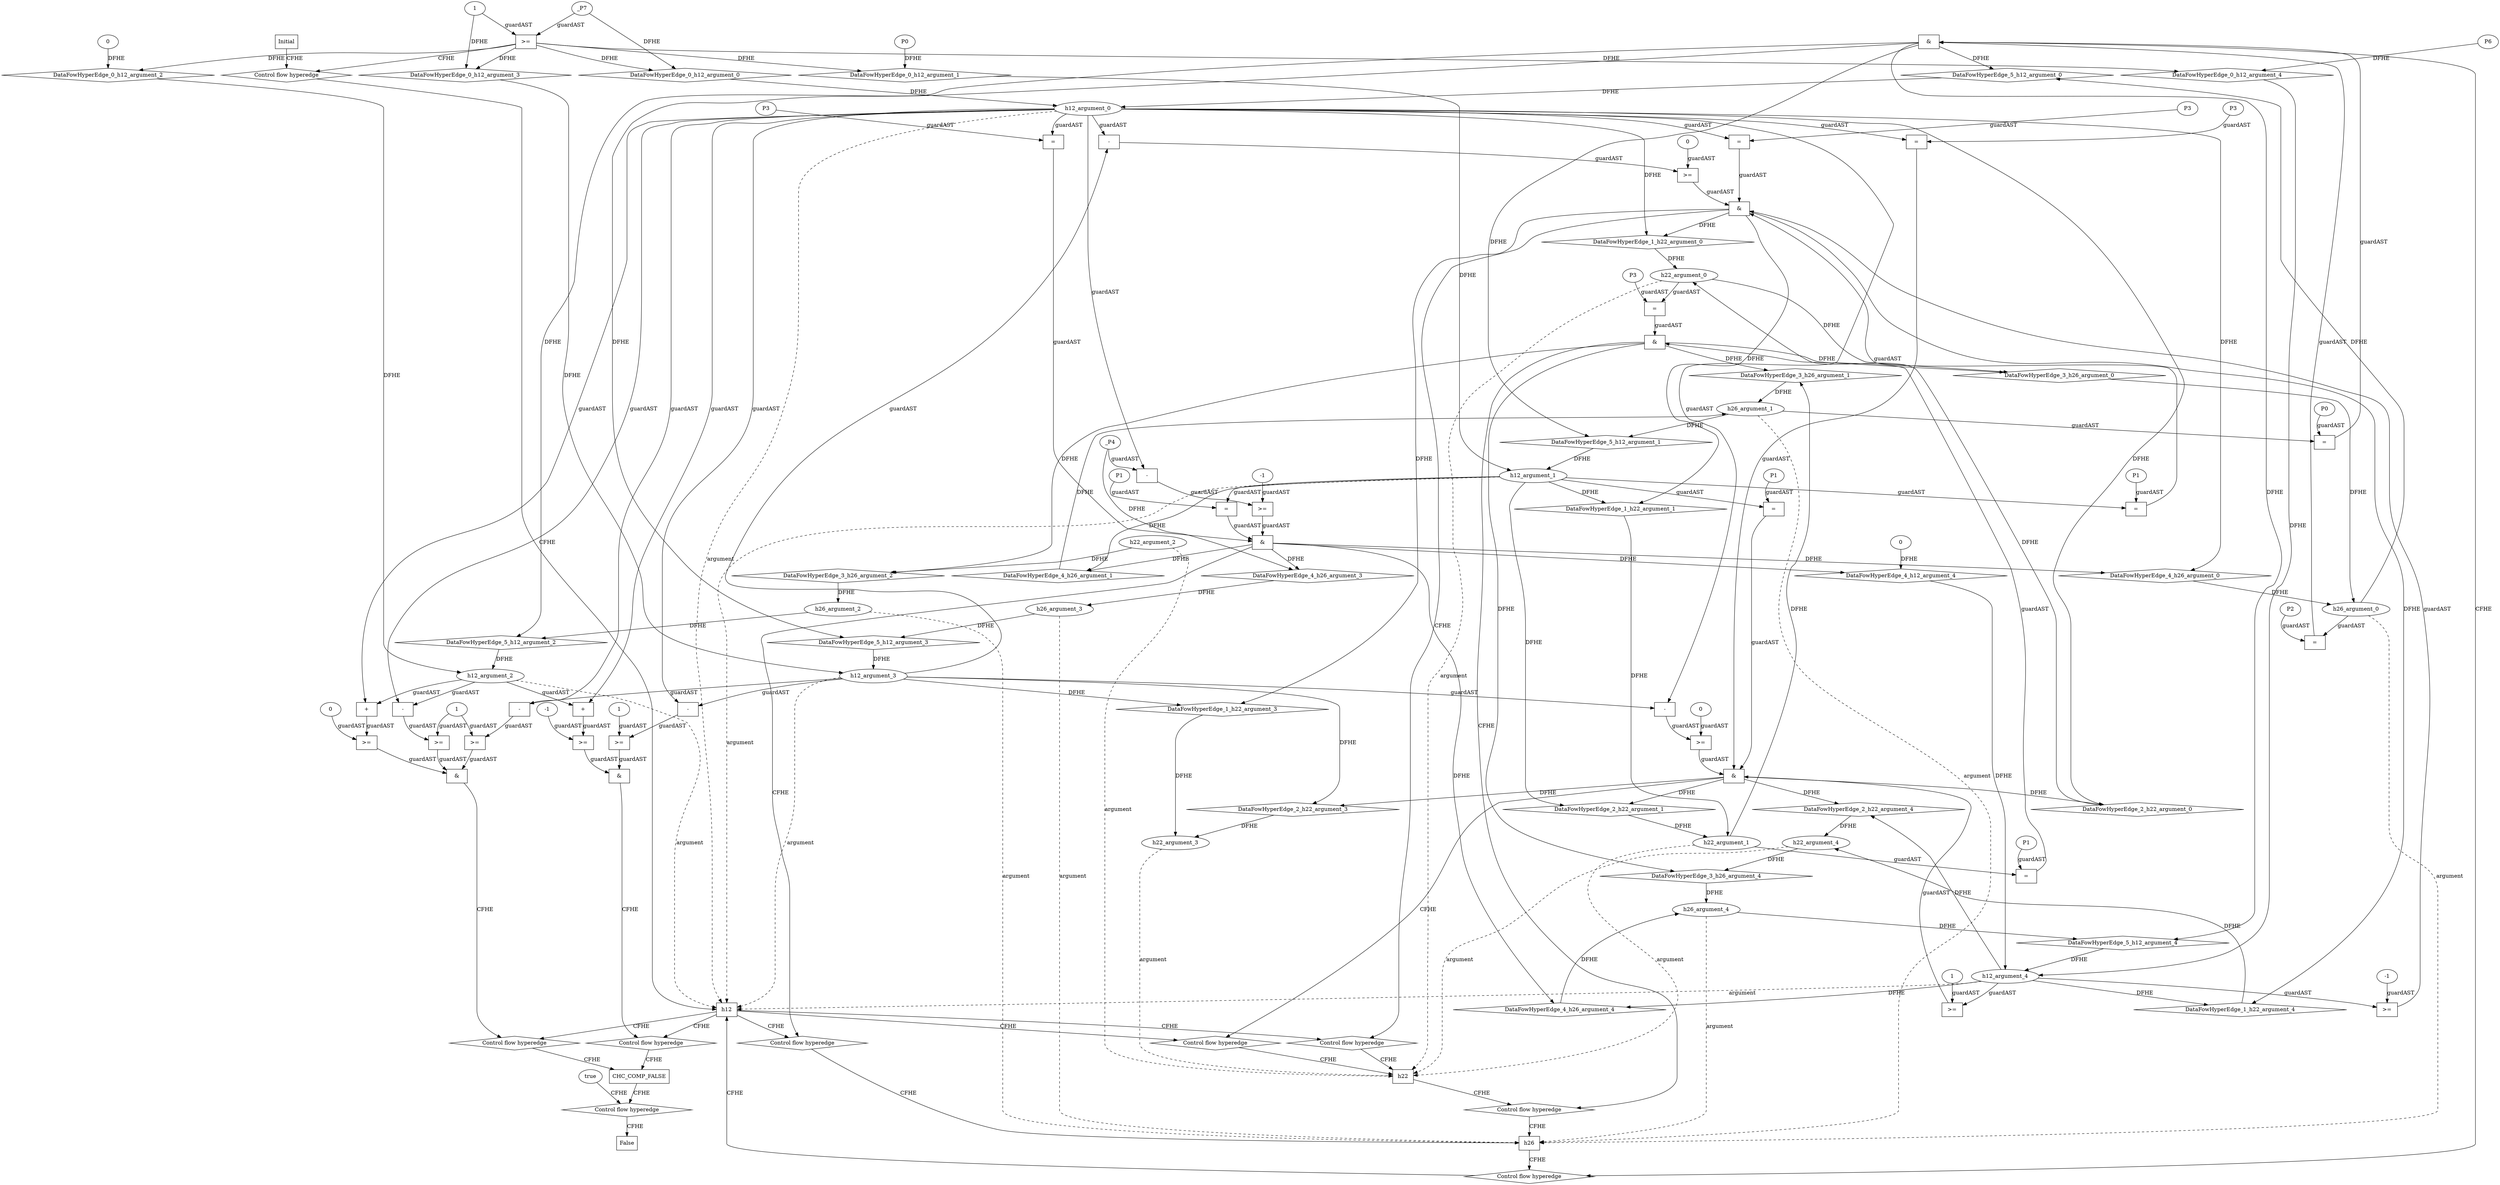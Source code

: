 // Horn Graph
digraph {
	"xxxh12___Initial_0xxxdataFlow_0_node_0" [label="0"  nodeName="xxxh12___Initial_0xxxdataFlow_0_node_0" class=IdealInt GNNNodeID=5]
	"xxxh12___Initial_0xxxdataFlow1_node_0" [label="P0"  nodeName="xxxh12___Initial_0xxxdataFlow1_node_0" class=symbolicConstant GNNNodeID=6]
	"xxxh12___Initial_0xxxdataFlow2_node_0" [label="P6"  nodeName="xxxh12___Initial_0xxxdataFlow2_node_0" class=symbolicConstant GNNNodeID=7]
	"xxxh12___Initial_0xxxdataFlow3_node_0" [label="_P7"  nodeName="xxxh12___Initial_0xxxdataFlow3_node_0" class=symbolicConstant GNNNodeID=8]
	"xxxh12___Initial_0xxxdataFlow4_node_0" [label="1"  nodeName="xxxh12___Initial_0xxxdataFlow4_node_0" class=IdealInt GNNNodeID=9]
	"xxxh12___Initial_0xxxguard_0_node_0" [label=">="  nodeName="xxxh12___Initial_0xxxguard_0_node_0" class=Operator GNNNodeID=10 shape=rect]
		"xxxh12___Initial_0xxxdataFlow3_node_0" -> "xxxh12___Initial_0xxxguard_0_node_0" [ label="guardAST"]
		"xxxh12___Initial_0xxxdataFlow4_node_0" -> "xxxh12___Initial_0xxxguard_0_node_0" [ label="guardAST"]
	"xxxh22___h12_1xxxguard_0_node_0" [label=">="  nodeName="xxxh22___h12_1xxxguard_0_node_0" class=Operator GNNNodeID=16 shape=rect]
	"xxxh22___h12_1xxxguard_0_node_1" [label="-1"  nodeName="xxxh22___h12_1xxxguard_0_node_1" class=IdealInt GNNNodeID=17]
		"xxxh22___h12_1xxxguard_0_node_1" -> "xxxh22___h12_1xxxguard_0_node_0" [ label="guardAST"]
		"h12_argument_4" -> "xxxh22___h12_1xxxguard_0_node_0" [ label="guardAST"]
	"xxxh22___h12_1xxxguard1_node_0" [label=">="  nodeName="xxxh22___h12_1xxxguard1_node_0" class=Operator GNNNodeID=18 shape=rect]
	"xxxh22___h12_1xxxguard1_node_1" [label="0"  nodeName="xxxh22___h12_1xxxguard1_node_1" class=IdealInt GNNNodeID=19]
	"xxxh22___h12_1xxxguard1_node_2" [label="-"  nodeName="xxxh22___h12_1xxxguard1_node_2" class=Operator GNNNodeID=20 shape=rect]
		"xxxh22___h12_1xxxguard1_node_1" -> "xxxh22___h12_1xxxguard1_node_0" [ label="guardAST"]
		"xxxh22___h12_1xxxguard1_node_2" -> "xxxh22___h12_1xxxguard1_node_0" [ label="guardAST"]
		"h12_argument_3" -> "xxxh22___h12_1xxxguard1_node_2" [ label="guardAST"]
		"h12_argument_0" -> "xxxh22___h12_1xxxguard1_node_2" [ label="guardAST"]
	"xxxh22___h12_1xxxguard2_node_0" [label="="  nodeName="xxxh22___h12_1xxxguard2_node_0" class=Operator GNNNodeID=21 shape=rect]
	"xxxh22___h12_1xxxguard2_node_1" [label="P3"  nodeName="xxxh22___h12_1xxxguard2_node_1" class=symbolicConstant GNNNodeID=22]
		"xxxh22___h12_1xxxguard2_node_1" -> "xxxh22___h12_1xxxguard2_node_0" [ label="guardAST"]
		"h12_argument_0" -> "xxxh22___h12_1xxxguard2_node_0" [ label="guardAST"]
	"xxxh22___h12_1xxxguard3_node_0" [label="="  nodeName="xxxh22___h12_1xxxguard3_node_0" class=Operator GNNNodeID=23 shape=rect]
	"xxxh22___h12_1xxxguard3_node_1" [label="P1"  nodeName="xxxh22___h12_1xxxguard3_node_1" class=symbolicConstant GNNNodeID=24]
		"xxxh22___h12_1xxxguard3_node_1" -> "xxxh22___h12_1xxxguard3_node_0" [ label="guardAST"]
		"h12_argument_1" -> "xxxh22___h12_1xxxguard3_node_0" [ label="guardAST"]
	"xxxh22___h12_2xxxguard_0_node_0" [label=">="  nodeName="xxxh22___h12_2xxxguard_0_node_0" class=Operator GNNNodeID=25 shape=rect]
	"xxxh22___h12_2xxxguard_0_node_2" [label="1"  nodeName="xxxh22___h12_2xxxguard_0_node_2" class=IdealInt GNNNodeID=26]
		"h12_argument_4" -> "xxxh22___h12_2xxxguard_0_node_0" [ label="guardAST"]
		"xxxh22___h12_2xxxguard_0_node_2" -> "xxxh22___h12_2xxxguard_0_node_0" [ label="guardAST"]
	"xxxh22___h12_2xxxguard1_node_0" [label=">="  nodeName="xxxh22___h12_2xxxguard1_node_0" class=Operator GNNNodeID=27 shape=rect]
	"xxxh22___h12_2xxxguard1_node_1" [label="0"  nodeName="xxxh22___h12_2xxxguard1_node_1" class=IdealInt GNNNodeID=28]
	"xxxh22___h12_2xxxguard1_node_2" [label="-"  nodeName="xxxh22___h12_2xxxguard1_node_2" class=Operator GNNNodeID=29 shape=rect]
		"xxxh22___h12_2xxxguard1_node_1" -> "xxxh22___h12_2xxxguard1_node_0" [ label="guardAST"]
		"xxxh22___h12_2xxxguard1_node_2" -> "xxxh22___h12_2xxxguard1_node_0" [ label="guardAST"]
		"h12_argument_3" -> "xxxh22___h12_2xxxguard1_node_2" [ label="guardAST"]
		"h12_argument_0" -> "xxxh22___h12_2xxxguard1_node_2" [ label="guardAST"]
	"xxxh22___h12_2xxxguard2_node_0" [label="="  nodeName="xxxh22___h12_2xxxguard2_node_0" class=Operator GNNNodeID=30 shape=rect]
	"xxxh22___h12_2xxxguard2_node_1" [label="P3"  nodeName="xxxh22___h12_2xxxguard2_node_1" class=symbolicConstant GNNNodeID=31]
		"xxxh22___h12_2xxxguard2_node_1" -> "xxxh22___h12_2xxxguard2_node_0" [ label="guardAST"]
		"h12_argument_0" -> "xxxh22___h12_2xxxguard2_node_0" [ label="guardAST"]
	"xxxh22___h12_2xxxguard3_node_0" [label="="  nodeName="xxxh22___h12_2xxxguard3_node_0" class=Operator GNNNodeID=32 shape=rect]
	"xxxh22___h12_2xxxguard3_node_1" [label="P1"  nodeName="xxxh22___h12_2xxxguard3_node_1" class=symbolicConstant GNNNodeID=33]
		"xxxh22___h12_2xxxguard3_node_1" -> "xxxh22___h12_2xxxguard3_node_0" [ label="guardAST"]
		"h12_argument_1" -> "xxxh22___h12_2xxxguard3_node_0" [ label="guardAST"]
	"xxxh26___h22_3xxxguard_0_node_0" [label="="  nodeName="xxxh26___h22_3xxxguard_0_node_0" class=Operator GNNNodeID=39 shape=rect]
	"xxxh26___h22_3xxxguard_0_node_1" [label="P3"  nodeName="xxxh26___h22_3xxxguard_0_node_1" class=symbolicConstant GNNNodeID=40]
		"xxxh26___h22_3xxxguard_0_node_1" -> "xxxh26___h22_3xxxguard_0_node_0" [ label="guardAST"]
		"h22_argument_0" -> "xxxh26___h22_3xxxguard_0_node_0" [ label="guardAST"]
	"xxxh26___h22_3xxxguard1_node_0" [label="="  nodeName="xxxh26___h22_3xxxguard1_node_0" class=Operator GNNNodeID=41 shape=rect]
	"xxxh26___h22_3xxxguard1_node_1" [label="P1"  nodeName="xxxh26___h22_3xxxguard1_node_1" class=symbolicConstant GNNNodeID=42]
		"xxxh26___h22_3xxxguard1_node_1" -> "xxxh26___h22_3xxxguard1_node_0" [ label="guardAST"]
		"h22_argument_1" -> "xxxh26___h22_3xxxguard1_node_0" [ label="guardAST"]
	"xxxh26___h12_4xxxdataFlow_0_node_0" [label="_P4"  nodeName="xxxh26___h12_4xxxdataFlow_0_node_0" class=symbolicConstant GNNNodeID=43]
	"xxxh26___h12_4xxxguard_0_node_0" [label=">="  nodeName="xxxh26___h12_4xxxguard_0_node_0" class=Operator GNNNodeID=44 shape=rect]
	"xxxh26___h12_4xxxguard_0_node_1" [label="-"  nodeName="xxxh26___h12_4xxxguard_0_node_1" class=Operator GNNNodeID=45 shape=rect]
	"xxxh26___h12_4xxxguard_0_node_4" [label="-1"  nodeName="xxxh26___h12_4xxxguard_0_node_4" class=IdealInt GNNNodeID=46]
		"xxxh26___h12_4xxxguard_0_node_1" -> "xxxh26___h12_4xxxguard_0_node_0" [ label="guardAST"]
		"xxxh26___h12_4xxxguard_0_node_4" -> "xxxh26___h12_4xxxguard_0_node_0" [ label="guardAST"]
		"h12_argument_0" -> "xxxh26___h12_4xxxguard_0_node_1" [ label="guardAST"]
		"xxxh26___h12_4xxxdataFlow_0_node_0" -> "xxxh26___h12_4xxxguard_0_node_1" [ label="guardAST"]
	"xxxh26___h12_4xxxguard1_node_0" [label="="  nodeName="xxxh26___h12_4xxxguard1_node_0" class=Operator GNNNodeID=47 shape=rect]
	"xxxh26___h12_4xxxguard1_node_1" [label="P3"  nodeName="xxxh26___h12_4xxxguard1_node_1" class=symbolicConstant GNNNodeID=48]
		"xxxh26___h12_4xxxguard1_node_1" -> "xxxh26___h12_4xxxguard1_node_0" [ label="guardAST"]
		"h12_argument_0" -> "xxxh26___h12_4xxxguard1_node_0" [ label="guardAST"]
	"xxxh26___h12_4xxxguard2_node_0" [label="="  nodeName="xxxh26___h12_4xxxguard2_node_0" class=Operator GNNNodeID=49 shape=rect]
	"xxxh26___h12_4xxxguard2_node_1" [label="P1"  nodeName="xxxh26___h12_4xxxguard2_node_1" class=symbolicConstant GNNNodeID=50]
		"xxxh26___h12_4xxxguard2_node_1" -> "xxxh26___h12_4xxxguard2_node_0" [ label="guardAST"]
		"h12_argument_1" -> "xxxh26___h12_4xxxguard2_node_0" [ label="guardAST"]
	"xxxh12___h26_5xxxguard_0_node_0" [label="="  nodeName="xxxh12___h26_5xxxguard_0_node_0" class=Operator GNNNodeID=51 shape=rect]
	"xxxh12___h26_5xxxguard_0_node_1" [label="P2"  nodeName="xxxh12___h26_5xxxguard_0_node_1" class=symbolicConstant GNNNodeID=52]
		"xxxh12___h26_5xxxguard_0_node_1" -> "xxxh12___h26_5xxxguard_0_node_0" [ label="guardAST"]
		"h26_argument_0" -> "xxxh12___h26_5xxxguard_0_node_0" [ label="guardAST"]
	"xxxh12___h26_5xxxguard1_node_0" [label="="  nodeName="xxxh12___h26_5xxxguard1_node_0" class=Operator GNNNodeID=53 shape=rect]
	"xxxh12___h26_5xxxguard1_node_1" [label="P0"  nodeName="xxxh12___h26_5xxxguard1_node_1" class=symbolicConstant GNNNodeID=54]
		"xxxh12___h26_5xxxguard1_node_1" -> "xxxh12___h26_5xxxguard1_node_0" [ label="guardAST"]
		"h26_argument_1" -> "xxxh12___h26_5xxxguard1_node_0" [ label="guardAST"]
	"xxxCHC_COMP_FALSE___h12_6xxxguard_0_node_0" [label=">="  nodeName="xxxCHC_COMP_FALSE___h12_6xxxguard_0_node_0" class=Operator GNNNodeID=55 shape=rect]
	"xxxCHC_COMP_FALSE___h12_6xxxguard_0_node_1" [label="-1"  nodeName="xxxCHC_COMP_FALSE___h12_6xxxguard_0_node_1" class=IdealInt GNNNodeID=56]
	"xxxCHC_COMP_FALSE___h12_6xxxguard_0_node_2" [label="+"  nodeName="xxxCHC_COMP_FALSE___h12_6xxxguard_0_node_2" class=Operator GNNNodeID=57 shape=rect]
		"xxxCHC_COMP_FALSE___h12_6xxxguard_0_node_1" -> "xxxCHC_COMP_FALSE___h12_6xxxguard_0_node_0" [ label="guardAST"]
		"xxxCHC_COMP_FALSE___h12_6xxxguard_0_node_2" -> "xxxCHC_COMP_FALSE___h12_6xxxguard_0_node_0" [ label="guardAST"]
		"h12_argument_2" -> "xxxCHC_COMP_FALSE___h12_6xxxguard_0_node_2" [ label="guardAST"]
		"h12_argument_0" -> "xxxCHC_COMP_FALSE___h12_6xxxguard_0_node_2" [ label="guardAST"]
	"xxxCHC_COMP_FALSE___h12_6xxxguard1_node_0" [label=">="  nodeName="xxxCHC_COMP_FALSE___h12_6xxxguard1_node_0" class=Operator GNNNodeID=58 shape=rect]
	"xxxCHC_COMP_FALSE___h12_6xxxguard1_node_1" [label="-"  nodeName="xxxCHC_COMP_FALSE___h12_6xxxguard1_node_1" class=Operator GNNNodeID=59 shape=rect]
	"xxxCHC_COMP_FALSE___h12_6xxxguard1_node_4" [label="1"  nodeName="xxxCHC_COMP_FALSE___h12_6xxxguard1_node_4" class=IdealInt GNNNodeID=60]
		"xxxCHC_COMP_FALSE___h12_6xxxguard1_node_1" -> "xxxCHC_COMP_FALSE___h12_6xxxguard1_node_0" [ label="guardAST"]
		"xxxCHC_COMP_FALSE___h12_6xxxguard1_node_4" -> "xxxCHC_COMP_FALSE___h12_6xxxguard1_node_0" [ label="guardAST"]
		"h12_argument_3" -> "xxxCHC_COMP_FALSE___h12_6xxxguard1_node_1" [ label="guardAST"]
		"h12_argument_0" -> "xxxCHC_COMP_FALSE___h12_6xxxguard1_node_1" [ label="guardAST"]
	"xxxCHC_COMP_FALSE___h12_7xxxguard_0_node_0" [label=">="  nodeName="xxxCHC_COMP_FALSE___h12_7xxxguard_0_node_0" class=Operator GNNNodeID=61 shape=rect]
	"xxxCHC_COMP_FALSE___h12_7xxxguard_0_node_1" [label="-"  nodeName="xxxCHC_COMP_FALSE___h12_7xxxguard_0_node_1" class=Operator GNNNodeID=62 shape=rect]
	"xxxCHC_COMP_FALSE___h12_7xxxguard_0_node_4" [label="1"  nodeName="xxxCHC_COMP_FALSE___h12_7xxxguard_0_node_4" class=IdealInt GNNNodeID=63]
		"xxxCHC_COMP_FALSE___h12_7xxxguard_0_node_1" -> "xxxCHC_COMP_FALSE___h12_7xxxguard_0_node_0" [ label="guardAST"]
		"xxxCHC_COMP_FALSE___h12_7xxxguard_0_node_4" -> "xxxCHC_COMP_FALSE___h12_7xxxguard_0_node_0" [ label="guardAST"]
		"h12_argument_2" -> "xxxCHC_COMP_FALSE___h12_7xxxguard_0_node_1" [ label="guardAST"]
		"h12_argument_0" -> "xxxCHC_COMP_FALSE___h12_7xxxguard_0_node_1" [ label="guardAST"]
	"xxxCHC_COMP_FALSE___h12_7xxxguard1_node_0" [label=">="  nodeName="xxxCHC_COMP_FALSE___h12_7xxxguard1_node_0" class=Operator GNNNodeID=64 shape=rect]
	"xxxCHC_COMP_FALSE___h12_7xxxguard1_node_1" [label="+"  nodeName="xxxCHC_COMP_FALSE___h12_7xxxguard1_node_1" class=Operator GNNNodeID=65 shape=rect]
	"xxxCHC_COMP_FALSE___h12_7xxxguard1_node_4" [label="0"  nodeName="xxxCHC_COMP_FALSE___h12_7xxxguard1_node_4" class=IdealInt GNNNodeID=66]
		"xxxCHC_COMP_FALSE___h12_7xxxguard1_node_1" -> "xxxCHC_COMP_FALSE___h12_7xxxguard1_node_0" [ label="guardAST"]
		"xxxCHC_COMP_FALSE___h12_7xxxguard1_node_4" -> "xxxCHC_COMP_FALSE___h12_7xxxguard1_node_0" [ label="guardAST"]
		"h12_argument_2" -> "xxxCHC_COMP_FALSE___h12_7xxxguard1_node_1" [ label="guardAST"]
		"h12_argument_0" -> "xxxCHC_COMP_FALSE___h12_7xxxguard1_node_1" [ label="guardAST"]
	"xxxCHC_COMP_FALSE___h12_7xxxguard2_node_0" [label=">="  nodeName="xxxCHC_COMP_FALSE___h12_7xxxguard2_node_0" class=Operator GNNNodeID=67 shape=rect]
	"xxxCHC_COMP_FALSE___h12_7xxxguard2_node_1" [label="-"  nodeName="xxxCHC_COMP_FALSE___h12_7xxxguard2_node_1" class=Operator GNNNodeID=68 shape=rect]
		"xxxCHC_COMP_FALSE___h12_7xxxguard2_node_1" -> "xxxCHC_COMP_FALSE___h12_7xxxguard2_node_0" [ label="guardAST"]
		"xxxCHC_COMP_FALSE___h12_7xxxguard_0_node_4" -> "xxxCHC_COMP_FALSE___h12_7xxxguard2_node_0" [ label="guardAST"]
		"h12_argument_3" -> "xxxCHC_COMP_FALSE___h12_7xxxguard2_node_1" [ label="guardAST"]
		"h12_argument_0" -> "xxxCHC_COMP_FALSE___h12_7xxxguard2_node_1" [ label="guardAST"]
	"xxxFALSE___CHC_COMP_FALSE_8xxxguard_0_node_0" [label="true"  nodeName="xxxFALSE___CHC_COMP_FALSE_8xxxguard_0_node_0" class=Constant GNNNodeID=69]
	"CHC_COMP_FALSE" [label="CHC_COMP_FALSE"  nodeName="CHC_COMP_FALSE" class=CONTROL GNNNodeID=70 shape="rect"]
	"h12" [label="h12"  nodeName="h12" class=CONTROL GNNNodeID=71 shape="rect"]
	"h22" [label="h22"  nodeName="h22" class=CONTROL GNNNodeID=72 shape="rect"]
	"h26" [label="h26"  nodeName="h26" class=CONTROL GNNNodeID=73 shape="rect"]
	"FALSE" [label="False"  nodeName=False class=CONTROL GNNNodeID=74 shape="rect"]
	"Initial" [label="Initial"  nodeName=Initial class=CONTROL GNNNodeID=75 shape="rect"]
	"ControlFowHyperEdge_0" [label="Control flow hyperedge"  hyperEdgeNodeID=0 nodeName=ControlFowHyperEdge_0 class=controlFlowHyperEdge shape="diamond"]
		"Initial" -> ControlFowHyperEdge_0 [ label="CFHE"]
		"ControlFowHyperEdge_0" -> "h12" [ label="CFHE"]
	"ControlFowHyperEdge_1" [label="Control flow hyperedge"  hyperEdgeNodeID=1 nodeName=ControlFowHyperEdge_1 class=controlFlowHyperEdge shape="diamond"]
		"h12" -> ControlFowHyperEdge_1 [ label="CFHE"]
		"ControlFowHyperEdge_1" -> "h22" [ label="CFHE"]
	"ControlFowHyperEdge_2" [label="Control flow hyperedge"  hyperEdgeNodeID=2 nodeName=ControlFowHyperEdge_2 class=controlFlowHyperEdge shape="diamond"]
		"h12" -> ControlFowHyperEdge_2 [ label="CFHE"]
		"ControlFowHyperEdge_2" -> "h22" [ label="CFHE"]
	"ControlFowHyperEdge_3" [label="Control flow hyperedge"  hyperEdgeNodeID=3 nodeName=ControlFowHyperEdge_3 class=controlFlowHyperEdge shape="diamond"]
		"h22" -> ControlFowHyperEdge_3 [ label="CFHE"]
		"ControlFowHyperEdge_3" -> "h26" [ label="CFHE"]
	"ControlFowHyperEdge_4" [label="Control flow hyperedge"  hyperEdgeNodeID=4 nodeName=ControlFowHyperEdge_4 class=controlFlowHyperEdge shape="diamond"]
		"h12" -> ControlFowHyperEdge_4 [ label="CFHE"]
		"ControlFowHyperEdge_4" -> "h26" [ label="CFHE"]
	"ControlFowHyperEdge_5" [label="Control flow hyperedge"  hyperEdgeNodeID=5 nodeName=ControlFowHyperEdge_5 class=controlFlowHyperEdge shape="diamond"]
		"h26" -> ControlFowHyperEdge_5 [ label="CFHE"]
		"ControlFowHyperEdge_5" -> "h12" [ label="CFHE"]
	"ControlFowHyperEdge_6" [label="Control flow hyperedge"  hyperEdgeNodeID=6 nodeName=ControlFowHyperEdge_6 class=controlFlowHyperEdge shape="diamond"]
		"h12" -> ControlFowHyperEdge_6 [ label="CFHE"]
		"ControlFowHyperEdge_6" -> "CHC_COMP_FALSE" [ label="CFHE"]
	"ControlFowHyperEdge_7" [label="Control flow hyperedge"  hyperEdgeNodeID=7 nodeName=ControlFowHyperEdge_7 class=controlFlowHyperEdge shape="diamond"]
		"h12" -> ControlFowHyperEdge_7 [ label="CFHE"]
		"ControlFowHyperEdge_7" -> "CHC_COMP_FALSE" [ label="CFHE"]
	"ControlFowHyperEdge_8" [label="Control flow hyperedge"  hyperEdgeNodeID=8 nodeName=ControlFowHyperEdge_8 class=controlFlowHyperEdge shape="diamond"]
		"CHC_COMP_FALSE" -> ControlFowHyperEdge_8 [ label="CFHE"]
		"ControlFowHyperEdge_8" -> "FALSE" [ label="CFHE"]
	"h12_argument_0" [label="h12_argument_0"  nodeName=argument0 class=argument shape=oval GNNNodeID=76 head="h12"]
		"h12_argument_0" -> "h12" [ label="argument" style=dashed]
	"h12_argument_1" [label="h12_argument_1"  nodeName=argument1 class=argument shape=oval GNNNodeID=76 head="h12"]
		"h12_argument_1" -> "h12" [ label="argument" style=dashed]
	"h12_argument_2" [label="h12_argument_2"  nodeName=argument2 class=argument shape=oval GNNNodeID=76 head="h12"]
		"h12_argument_2" -> "h12" [ label="argument" style=dashed]
	"h12_argument_3" [label="h12_argument_3"  nodeName=argument3 class=argument shape=oval GNNNodeID=76 head="h12"]
		"h12_argument_3" -> "h12" [ label="argument" style=dashed]
	"h12_argument_4" [label="h12_argument_4"  nodeName=argument4 class=argument shape=oval GNNNodeID=76 head="h12"]
		"h12_argument_4" -> "h12" [ label="argument" style=dashed]
	"h22_argument_0" [label="h22_argument_0"  nodeName=argument0 class=argument shape=oval GNNNodeID=76 head="h22"]
		"h22_argument_0" -> "h22" [ label="argument" style=dashed]
	"h22_argument_1" [label="h22_argument_1"  nodeName=argument1 class=argument shape=oval GNNNodeID=76 head="h22"]
		"h22_argument_1" -> "h22" [ label="argument" style=dashed]
	"h22_argument_2" [label="h22_argument_2"  nodeName=argument2 class=argument shape=oval GNNNodeID=76 head="h22"]
		"h22_argument_2" -> "h22" [ label="argument" style=dashed]
	"h22_argument_3" [label="h22_argument_3"  nodeName=argument3 class=argument shape=oval GNNNodeID=76 head="h22"]
		"h22_argument_3" -> "h22" [ label="argument" style=dashed]
	"h22_argument_4" [label="h22_argument_4"  nodeName=argument4 class=argument shape=oval GNNNodeID=76 head="h22"]
		"h22_argument_4" -> "h22" [ label="argument" style=dashed]
	"h26_argument_0" [label="h26_argument_0"  nodeName=argument0 class=argument shape=oval GNNNodeID=76 head="h26"]
		"h26_argument_0" -> "h26" [ label="argument" style=dashed]
	"h26_argument_1" [label="h26_argument_1"  nodeName=argument1 class=argument shape=oval GNNNodeID=76 head="h26"]
		"h26_argument_1" -> "h26" [ label="argument" style=dashed]
	"h26_argument_2" [label="h26_argument_2"  nodeName=argument2 class=argument shape=oval GNNNodeID=76 head="h26"]
		"h26_argument_2" -> "h26" [ label="argument" style=dashed]
	"h26_argument_3" [label="h26_argument_3"  nodeName=argument3 class=argument shape=oval GNNNodeID=76 head="h26"]
		"h26_argument_3" -> "h26" [ label="argument" style=dashed]
	"h26_argument_4" [label="h26_argument_4"  nodeName=argument4 class=argument shape=oval GNNNodeID=76 head="h26"]
		"h26_argument_4" -> "h26" [ label="argument" style=dashed]
		"xxxh12___Initial_0xxxguard_0_node_0" -> "ControlFowHyperEdge_0" [ label="CFHE"]
	"xxxh22___h12_1xxx_and" [label="&"  andName="xxxh22___h12_1xxx_and" class=Operator shape=rect]
		"xxxh22___h12_1xxxguard_0_node_0" -> "xxxh22___h12_1xxx_and" [ label="guardAST"]
		"xxxh22___h12_1xxxguard1_node_0" -> "xxxh22___h12_1xxx_and" [ label="guardAST"]
		"xxxh22___h12_1xxxguard2_node_0" -> "xxxh22___h12_1xxx_and" [ label="guardAST"]
		"xxxh22___h12_1xxxguard3_node_0" -> "xxxh22___h12_1xxx_and" [ label="guardAST"]
		"xxxh22___h12_1xxx_and" -> "ControlFowHyperEdge_1" [ label="CFHE"]
	"xxxh22___h12_2xxx_and" [label="&"  andName="xxxh22___h12_2xxx_and" class=Operator shape=rect]
		"xxxh22___h12_2xxxguard_0_node_0" -> "xxxh22___h12_2xxx_and" [ label="guardAST"]
		"xxxh22___h12_2xxxguard1_node_0" -> "xxxh22___h12_2xxx_and" [ label="guardAST"]
		"xxxh22___h12_2xxxguard2_node_0" -> "xxxh22___h12_2xxx_and" [ label="guardAST"]
		"xxxh22___h12_2xxxguard3_node_0" -> "xxxh22___h12_2xxx_and" [ label="guardAST"]
		"xxxh22___h12_2xxx_and" -> "ControlFowHyperEdge_2" [ label="CFHE"]
	"xxxh26___h22_3xxx_and" [label="&"  andName="xxxh26___h22_3xxx_and" class=Operator shape=rect]
		"xxxh26___h22_3xxxguard_0_node_0" -> "xxxh26___h22_3xxx_and" [ label="guardAST"]
		"xxxh26___h22_3xxxguard1_node_0" -> "xxxh26___h22_3xxx_and" [ label="guardAST"]
		"xxxh26___h22_3xxx_and" -> "ControlFowHyperEdge_3" [ label="CFHE"]
	"xxxh26___h12_4xxx_and" [label="&"  andName="xxxh26___h12_4xxx_and" class=Operator shape=rect]
		"xxxh26___h12_4xxxguard_0_node_0" -> "xxxh26___h12_4xxx_and" [ label="guardAST"]
		"xxxh26___h12_4xxxguard1_node_0" -> "xxxh26___h12_4xxx_and" [ label="guardAST"]
		"xxxh26___h12_4xxxguard2_node_0" -> "xxxh26___h12_4xxx_and" [ label="guardAST"]
		"xxxh26___h12_4xxx_and" -> "ControlFowHyperEdge_4" [ label="CFHE"]
	"xxxh12___h26_5xxx_and" [label="&"  andName="xxxh12___h26_5xxx_and" class=Operator shape=rect]
		"xxxh12___h26_5xxxguard_0_node_0" -> "xxxh12___h26_5xxx_and" [ label="guardAST"]
		"xxxh12___h26_5xxxguard1_node_0" -> "xxxh12___h26_5xxx_and" [ label="guardAST"]
		"xxxh12___h26_5xxx_and" -> "ControlFowHyperEdge_5" [ label="CFHE"]
	"xxxCHC_COMP_FALSE___h12_6xxx_and" [label="&"  andName="xxxCHC_COMP_FALSE___h12_6xxx_and" class=Operator shape=rect]
		"xxxCHC_COMP_FALSE___h12_6xxxguard_0_node_0" -> "xxxCHC_COMP_FALSE___h12_6xxx_and" [ label="guardAST"]
		"xxxCHC_COMP_FALSE___h12_6xxxguard1_node_0" -> "xxxCHC_COMP_FALSE___h12_6xxx_and" [ label="guardAST"]
		"xxxCHC_COMP_FALSE___h12_6xxx_and" -> "ControlFowHyperEdge_6" [ label="CFHE"]
	"xxxCHC_COMP_FALSE___h12_7xxx_and" [label="&"  andName="xxxCHC_COMP_FALSE___h12_7xxx_and" class=Operator shape=rect]
		"xxxCHC_COMP_FALSE___h12_7xxxguard_0_node_0" -> "xxxCHC_COMP_FALSE___h12_7xxx_and" [ label="guardAST"]
		"xxxCHC_COMP_FALSE___h12_7xxxguard1_node_0" -> "xxxCHC_COMP_FALSE___h12_7xxx_and" [ label="guardAST"]
		"xxxCHC_COMP_FALSE___h12_7xxxguard2_node_0" -> "xxxCHC_COMP_FALSE___h12_7xxx_and" [ label="guardAST"]
		"xxxCHC_COMP_FALSE___h12_7xxx_and" -> "ControlFowHyperEdge_7" [ label="CFHE"]
		"xxxFALSE___CHC_COMP_FALSE_8xxxguard_0_node_0" -> "ControlFowHyperEdge_8" [ label="CFHE"]
	"xxxh26___h12_4xxxh12_argument_4_constant_0" [label="0"  nodeName="xxxh26___h12_4xxxh12_argument_4_constant_0" class=Constant]
	"DataFowHyperEdge_4_h12_argument_4" [label="DataFowHyperEdge_4_h12_argument_4"  nodeName="DataFowHyperEdge_4_h12_argument_4" class=DataFlowHyperedge shape=diamond]
		"DataFowHyperEdge_4_h12_argument_4" -> "h12_argument_4" [ label="DFHE"]
		"xxxh26___h12_4xxx_and" -> "DataFowHyperEdge_4_h12_argument_4" [ label="DFHE"]
		"xxxh26___h12_4xxxh12_argument_4_constant_0" -> "DataFowHyperEdge_4_h12_argument_4" [ label="DFHE"]
		"h12_argument_0" -> "DataFowHyperEdge_1_h22_argument_0" [ label="DFHE"]
	"DataFowHyperEdge_1_h22_argument_0" [label="DataFowHyperEdge_1_h22_argument_0"  nodeName="DataFowHyperEdge_1_h22_argument_0" class=DataFlowHyperedge shape=diamond]
		"DataFowHyperEdge_1_h22_argument_0" -> "h22_argument_0" [ label="DFHE"]
		"xxxh22___h12_1xxx_and" -> "DataFowHyperEdge_1_h22_argument_0" [ label="DFHE"]
		"h12_argument_1" -> "DataFowHyperEdge_1_h22_argument_1" [ label="DFHE"]
	"DataFowHyperEdge_1_h22_argument_1" [label="DataFowHyperEdge_1_h22_argument_1"  nodeName="DataFowHyperEdge_1_h22_argument_1" class=DataFlowHyperedge shape=diamond]
		"DataFowHyperEdge_1_h22_argument_1" -> "h22_argument_1" [ label="DFHE"]
		"xxxh22___h12_1xxx_and" -> "DataFowHyperEdge_1_h22_argument_1" [ label="DFHE"]
		"h12_argument_3" -> "DataFowHyperEdge_1_h22_argument_3" [ label="DFHE"]
	"DataFowHyperEdge_1_h22_argument_3" [label="DataFowHyperEdge_1_h22_argument_3"  nodeName="DataFowHyperEdge_1_h22_argument_3" class=DataFlowHyperedge shape=diamond]
		"DataFowHyperEdge_1_h22_argument_3" -> "h22_argument_3" [ label="DFHE"]
		"xxxh22___h12_1xxx_and" -> "DataFowHyperEdge_1_h22_argument_3" [ label="DFHE"]
		"h12_argument_4" -> "DataFowHyperEdge_1_h22_argument_4" [ label="DFHE"]
	"DataFowHyperEdge_1_h22_argument_4" [label="DataFowHyperEdge_1_h22_argument_4"  nodeName="DataFowHyperEdge_1_h22_argument_4" class=DataFlowHyperedge shape=diamond]
		"DataFowHyperEdge_1_h22_argument_4" -> "h22_argument_4" [ label="DFHE"]
		"xxxh22___h12_1xxx_and" -> "DataFowHyperEdge_1_h22_argument_4" [ label="DFHE"]
		"h12_argument_0" -> "DataFowHyperEdge_2_h22_argument_0" [ label="DFHE"]
	"DataFowHyperEdge_2_h22_argument_0" [label="DataFowHyperEdge_2_h22_argument_0"  nodeName="DataFowHyperEdge_2_h22_argument_0" class=DataFlowHyperedge shape=diamond]
		"DataFowHyperEdge_2_h22_argument_0" -> "h22_argument_0" [ label="DFHE"]
		"xxxh22___h12_2xxx_and" -> "DataFowHyperEdge_2_h22_argument_0" [ label="DFHE"]
		"h12_argument_1" -> "DataFowHyperEdge_2_h22_argument_1" [ label="DFHE"]
	"DataFowHyperEdge_2_h22_argument_1" [label="DataFowHyperEdge_2_h22_argument_1"  nodeName="DataFowHyperEdge_2_h22_argument_1" class=DataFlowHyperedge shape=diamond]
		"DataFowHyperEdge_2_h22_argument_1" -> "h22_argument_1" [ label="DFHE"]
		"xxxh22___h12_2xxx_and" -> "DataFowHyperEdge_2_h22_argument_1" [ label="DFHE"]
		"h12_argument_3" -> "DataFowHyperEdge_2_h22_argument_3" [ label="DFHE"]
	"DataFowHyperEdge_2_h22_argument_3" [label="DataFowHyperEdge_2_h22_argument_3"  nodeName="DataFowHyperEdge_2_h22_argument_3" class=DataFlowHyperedge shape=diamond]
		"DataFowHyperEdge_2_h22_argument_3" -> "h22_argument_3" [ label="DFHE"]
		"xxxh22___h12_2xxx_and" -> "DataFowHyperEdge_2_h22_argument_3" [ label="DFHE"]
		"h12_argument_4" -> "DataFowHyperEdge_2_h22_argument_4" [ label="DFHE"]
	"DataFowHyperEdge_2_h22_argument_4" [label="DataFowHyperEdge_2_h22_argument_4"  nodeName="DataFowHyperEdge_2_h22_argument_4" class=DataFlowHyperedge shape=diamond]
		"DataFowHyperEdge_2_h22_argument_4" -> "h22_argument_4" [ label="DFHE"]
		"xxxh22___h12_2xxx_and" -> "DataFowHyperEdge_2_h22_argument_4" [ label="DFHE"]
		"h22_argument_0" -> "DataFowHyperEdge_3_h26_argument_0" [ label="DFHE"]
	"DataFowHyperEdge_3_h26_argument_0" [label="DataFowHyperEdge_3_h26_argument_0"  nodeName="DataFowHyperEdge_3_h26_argument_0" class=DataFlowHyperedge shape=diamond]
		"DataFowHyperEdge_3_h26_argument_0" -> "h26_argument_0" [ label="DFHE"]
		"xxxh26___h22_3xxx_and" -> "DataFowHyperEdge_3_h26_argument_0" [ label="DFHE"]
		"h22_argument_1" -> "DataFowHyperEdge_3_h26_argument_1" [ label="DFHE"]
	"DataFowHyperEdge_3_h26_argument_1" [label="DataFowHyperEdge_3_h26_argument_1"  nodeName="DataFowHyperEdge_3_h26_argument_1" class=DataFlowHyperedge shape=diamond]
		"DataFowHyperEdge_3_h26_argument_1" -> "h26_argument_1" [ label="DFHE"]
		"xxxh26___h22_3xxx_and" -> "DataFowHyperEdge_3_h26_argument_1" [ label="DFHE"]
		"h22_argument_2" -> "DataFowHyperEdge_3_h26_argument_2" [ label="DFHE"]
	"DataFowHyperEdge_3_h26_argument_2" [label="DataFowHyperEdge_3_h26_argument_2"  nodeName="DataFowHyperEdge_3_h26_argument_2" class=DataFlowHyperedge shape=diamond]
		"DataFowHyperEdge_3_h26_argument_2" -> "h26_argument_2" [ label="DFHE"]
		"xxxh26___h22_3xxx_and" -> "DataFowHyperEdge_3_h26_argument_2" [ label="DFHE"]
		"h22_argument_4" -> "DataFowHyperEdge_3_h26_argument_4" [ label="DFHE"]
	"DataFowHyperEdge_3_h26_argument_4" [label="DataFowHyperEdge_3_h26_argument_4"  nodeName="DataFowHyperEdge_3_h26_argument_4" class=DataFlowHyperedge shape=diamond]
		"DataFowHyperEdge_3_h26_argument_4" -> "h26_argument_4" [ label="DFHE"]
		"xxxh26___h22_3xxx_and" -> "DataFowHyperEdge_3_h26_argument_4" [ label="DFHE"]
		"h12_argument_0" -> "DataFowHyperEdge_4_h26_argument_0" [ label="DFHE"]
	"DataFowHyperEdge_4_h26_argument_0" [label="DataFowHyperEdge_4_h26_argument_0"  nodeName="DataFowHyperEdge_4_h26_argument_0" class=DataFlowHyperedge shape=diamond]
		"DataFowHyperEdge_4_h26_argument_0" -> "h26_argument_0" [ label="DFHE"]
		"xxxh26___h12_4xxx_and" -> "DataFowHyperEdge_4_h26_argument_0" [ label="DFHE"]
		"h12_argument_1" -> "DataFowHyperEdge_4_h26_argument_1" [ label="DFHE"]
	"DataFowHyperEdge_4_h26_argument_1" [label="DataFowHyperEdge_4_h26_argument_1"  nodeName="DataFowHyperEdge_4_h26_argument_1" class=DataFlowHyperedge shape=diamond]
		"DataFowHyperEdge_4_h26_argument_1" -> "h26_argument_1" [ label="DFHE"]
		"xxxh26___h12_4xxx_and" -> "DataFowHyperEdge_4_h26_argument_1" [ label="DFHE"]
		"h26_argument_0" -> "DataFowHyperEdge_5_h12_argument_0" [ label="DFHE"]
	"DataFowHyperEdge_5_h12_argument_0" [label="DataFowHyperEdge_5_h12_argument_0"  nodeName="DataFowHyperEdge_5_h12_argument_0" class=DataFlowHyperedge shape=diamond]
		"DataFowHyperEdge_5_h12_argument_0" -> "h12_argument_0" [ label="DFHE"]
		"xxxh12___h26_5xxx_and" -> "DataFowHyperEdge_5_h12_argument_0" [ label="DFHE"]
		"h26_argument_3" -> "DataFowHyperEdge_5_h12_argument_3" [ label="DFHE"]
	"DataFowHyperEdge_5_h12_argument_3" [label="DataFowHyperEdge_5_h12_argument_3"  nodeName="DataFowHyperEdge_5_h12_argument_3" class=DataFlowHyperedge shape=diamond]
		"DataFowHyperEdge_5_h12_argument_3" -> "h12_argument_3" [ label="DFHE"]
		"xxxh12___h26_5xxx_and" -> "DataFowHyperEdge_5_h12_argument_3" [ label="DFHE"]
		"h26_argument_1" -> "DataFowHyperEdge_5_h12_argument_1" [ label="DFHE"]
	"DataFowHyperEdge_5_h12_argument_1" [label="DataFowHyperEdge_5_h12_argument_1"  nodeName="DataFowHyperEdge_5_h12_argument_1" class=DataFlowHyperedge shape=diamond]
		"DataFowHyperEdge_5_h12_argument_1" -> "h12_argument_1" [ label="DFHE"]
		"xxxh12___h26_5xxx_and" -> "DataFowHyperEdge_5_h12_argument_1" [ label="DFHE"]
		"h26_argument_4" -> "DataFowHyperEdge_5_h12_argument_4" [ label="DFHE"]
	"DataFowHyperEdge_5_h12_argument_4" [label="DataFowHyperEdge_5_h12_argument_4"  nodeName="DataFowHyperEdge_5_h12_argument_4" class=DataFlowHyperedge shape=diamond]
		"DataFowHyperEdge_5_h12_argument_4" -> "h12_argument_4" [ label="DFHE"]
		"xxxh12___h26_5xxx_and" -> "DataFowHyperEdge_5_h12_argument_4" [ label="DFHE"]
		"h26_argument_2" -> "DataFowHyperEdge_5_h12_argument_2" [ label="DFHE"]
	"DataFowHyperEdge_5_h12_argument_2" [label="DataFowHyperEdge_5_h12_argument_2"  nodeName="DataFowHyperEdge_5_h12_argument_2" class=DataFlowHyperedge shape=diamond]
		"DataFowHyperEdge_5_h12_argument_2" -> "h12_argument_2" [ label="DFHE"]
		"xxxh12___h26_5xxx_and" -> "DataFowHyperEdge_5_h12_argument_2" [ label="DFHE"]
	"DataFowHyperEdge_0_h12_argument_0" [label="DataFowHyperEdge_0_h12_argument_0"  nodeName="DataFowHyperEdge_0_h12_argument_0" class=DataFlowHyperedge shape=diamond]
		"DataFowHyperEdge_0_h12_argument_0" -> "h12_argument_0" [ label="DFHE"]
		"xxxh12___Initial_0xxxguard_0_node_0" -> "DataFowHyperEdge_0_h12_argument_0" [ label="DFHE"]
		"xxxh12___Initial_0xxxdataFlow3_node_0" -> "DataFowHyperEdge_0_h12_argument_0" [ label="DFHE"]
	"DataFowHyperEdge_0_h12_argument_1" [label="DataFowHyperEdge_0_h12_argument_1"  nodeName="DataFowHyperEdge_0_h12_argument_1" class=DataFlowHyperedge shape=diamond]
		"DataFowHyperEdge_0_h12_argument_1" -> "h12_argument_1" [ label="DFHE"]
		"xxxh12___Initial_0xxxguard_0_node_0" -> "DataFowHyperEdge_0_h12_argument_1" [ label="DFHE"]
		"xxxh12___Initial_0xxxdataFlow1_node_0" -> "DataFowHyperEdge_0_h12_argument_1" [ label="DFHE"]
	"DataFowHyperEdge_0_h12_argument_2" [label="DataFowHyperEdge_0_h12_argument_2"  nodeName="DataFowHyperEdge_0_h12_argument_2" class=DataFlowHyperedge shape=diamond]
		"DataFowHyperEdge_0_h12_argument_2" -> "h12_argument_2" [ label="DFHE"]
		"xxxh12___Initial_0xxxguard_0_node_0" -> "DataFowHyperEdge_0_h12_argument_2" [ label="DFHE"]
		"xxxh12___Initial_0xxxdataFlow_0_node_0" -> "DataFowHyperEdge_0_h12_argument_2" [ label="DFHE"]
	"DataFowHyperEdge_0_h12_argument_3" [label="DataFowHyperEdge_0_h12_argument_3"  nodeName="DataFowHyperEdge_0_h12_argument_3" class=DataFlowHyperedge shape=diamond]
		"DataFowHyperEdge_0_h12_argument_3" -> "h12_argument_3" [ label="DFHE"]
		"xxxh12___Initial_0xxxguard_0_node_0" -> "DataFowHyperEdge_0_h12_argument_3" [ label="DFHE"]
		"xxxh12___Initial_0xxxdataFlow4_node_0" -> "DataFowHyperEdge_0_h12_argument_3" [ label="DFHE"]
	"DataFowHyperEdge_0_h12_argument_4" [label="DataFowHyperEdge_0_h12_argument_4"  nodeName="DataFowHyperEdge_0_h12_argument_4" class=DataFlowHyperedge shape=diamond]
		"DataFowHyperEdge_0_h12_argument_4" -> "h12_argument_4" [ label="DFHE"]
		"xxxh12___Initial_0xxxguard_0_node_0" -> "DataFowHyperEdge_0_h12_argument_4" [ label="DFHE"]
		"xxxh12___Initial_0xxxdataFlow2_node_0" -> "DataFowHyperEdge_0_h12_argument_4" [ label="DFHE"]
	"DataFowHyperEdge_4_h26_argument_3" [label="DataFowHyperEdge_4_h26_argument_3"  nodeName="DataFowHyperEdge_4_h26_argument_3" class=DataFlowHyperedge shape=diamond]
		"DataFowHyperEdge_4_h26_argument_3" -> "h26_argument_3" [ label="DFHE"]
		"xxxh26___h12_4xxx_and" -> "DataFowHyperEdge_4_h26_argument_3" [ label="DFHE"]
		"xxxh26___h12_4xxxdataFlow_0_node_0" -> "DataFowHyperEdge_4_h26_argument_3" [ label="DFHE"]
	"DataFowHyperEdge_4_h26_argument_4" [label="DataFowHyperEdge_4_h26_argument_4"  nodeName="DataFowHyperEdge_4_h26_argument_4" class=DataFlowHyperedge shape=diamond]
		"DataFowHyperEdge_4_h26_argument_4" -> "h26_argument_4" [ label="DFHE"]
		"xxxh26___h12_4xxx_and" -> "DataFowHyperEdge_4_h26_argument_4" [ label="DFHE"]
		"h12_argument_4" -> "DataFowHyperEdge_4_h26_argument_4" [ label="DFHE"]
}
